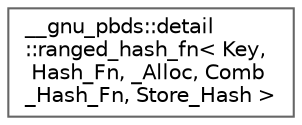 digraph "Graphical Class Hierarchy"
{
 // LATEX_PDF_SIZE
  bgcolor="transparent";
  edge [fontname=Helvetica,fontsize=10,labelfontname=Helvetica,labelfontsize=10];
  node [fontname=Helvetica,fontsize=10,shape=box,height=0.2,width=0.4];
  rankdir="LR";
  Node0 [id="Node000000",label="__gnu_pbds::detail\l::ranged_hash_fn\< Key,\l Hash_Fn, _Alloc, Comb\l_Hash_Fn, Store_Hash \>",height=0.2,width=0.4,color="grey40", fillcolor="white", style="filled",URL="$class____gnu__pbds_1_1detail_1_1ranged__hash__fn.html",tooltip="Primary template."];
}
